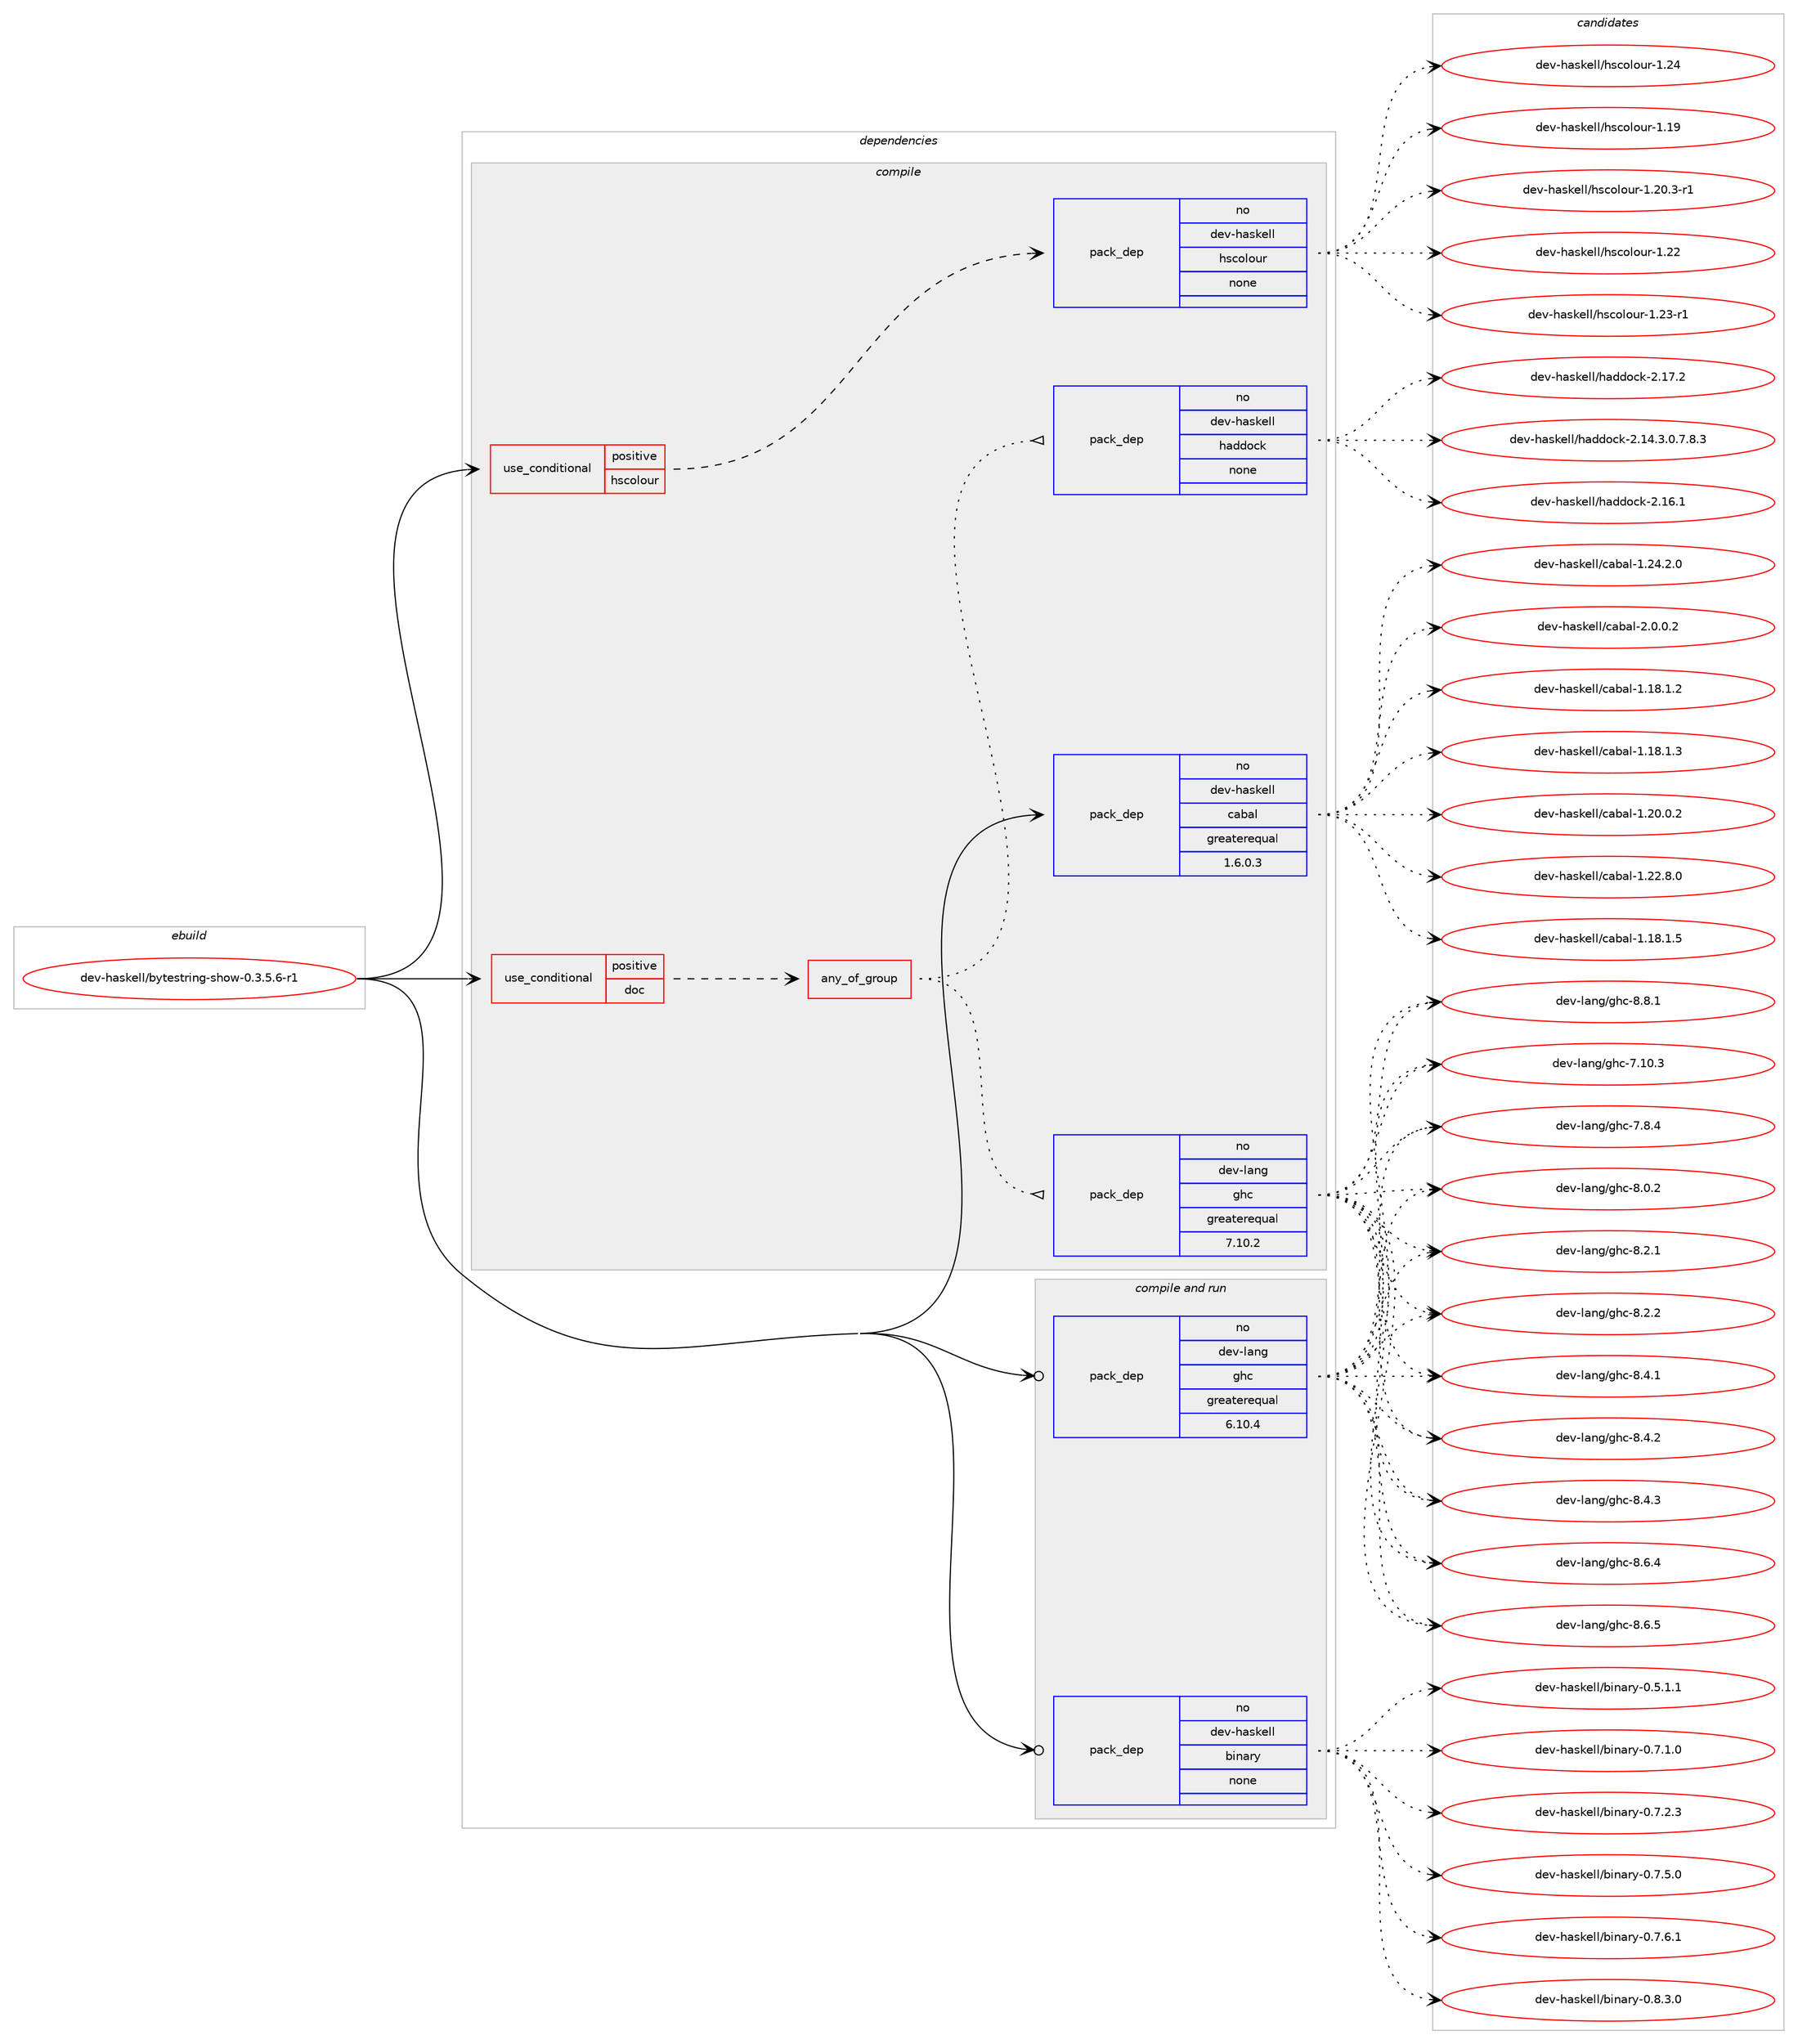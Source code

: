 digraph prolog {

# *************
# Graph options
# *************

newrank=true;
concentrate=true;
compound=true;
graph [rankdir=LR,fontname=Helvetica,fontsize=10,ranksep=1.5];#, ranksep=2.5, nodesep=0.2];
edge  [arrowhead=vee];
node  [fontname=Helvetica,fontsize=10];

# **********
# The ebuild
# **********

subgraph cluster_leftcol {
color=gray;
rank=same;
label=<<i>ebuild</i>>;
id [label="dev-haskell/bytestring-show-0.3.5.6-r1", color=red, width=4, href="../dev-haskell/bytestring-show-0.3.5.6-r1.svg"];
}

# ****************
# The dependencies
# ****************

subgraph cluster_midcol {
color=gray;
label=<<i>dependencies</i>>;
subgraph cluster_compile {
fillcolor="#eeeeee";
style=filled;
label=<<i>compile</i>>;
subgraph cond124989 {
dependency527894 [label=<<TABLE BORDER="0" CELLBORDER="1" CELLSPACING="0" CELLPADDING="4"><TR><TD ROWSPAN="3" CELLPADDING="10">use_conditional</TD></TR><TR><TD>positive</TD></TR><TR><TD>doc</TD></TR></TABLE>>, shape=none, color=red];
subgraph any9572 {
dependency527895 [label=<<TABLE BORDER="0" CELLBORDER="1" CELLSPACING="0" CELLPADDING="4"><TR><TD CELLPADDING="10">any_of_group</TD></TR></TABLE>>, shape=none, color=red];subgraph pack392976 {
dependency527896 [label=<<TABLE BORDER="0" CELLBORDER="1" CELLSPACING="0" CELLPADDING="4" WIDTH="220"><TR><TD ROWSPAN="6" CELLPADDING="30">pack_dep</TD></TR><TR><TD WIDTH="110">no</TD></TR><TR><TD>dev-haskell</TD></TR><TR><TD>haddock</TD></TR><TR><TD>none</TD></TR><TR><TD></TD></TR></TABLE>>, shape=none, color=blue];
}
dependency527895:e -> dependency527896:w [weight=20,style="dotted",arrowhead="oinv"];
subgraph pack392977 {
dependency527897 [label=<<TABLE BORDER="0" CELLBORDER="1" CELLSPACING="0" CELLPADDING="4" WIDTH="220"><TR><TD ROWSPAN="6" CELLPADDING="30">pack_dep</TD></TR><TR><TD WIDTH="110">no</TD></TR><TR><TD>dev-lang</TD></TR><TR><TD>ghc</TD></TR><TR><TD>greaterequal</TD></TR><TR><TD>7.10.2</TD></TR></TABLE>>, shape=none, color=blue];
}
dependency527895:e -> dependency527897:w [weight=20,style="dotted",arrowhead="oinv"];
}
dependency527894:e -> dependency527895:w [weight=20,style="dashed",arrowhead="vee"];
}
id:e -> dependency527894:w [weight=20,style="solid",arrowhead="vee"];
subgraph cond124990 {
dependency527898 [label=<<TABLE BORDER="0" CELLBORDER="1" CELLSPACING="0" CELLPADDING="4"><TR><TD ROWSPAN="3" CELLPADDING="10">use_conditional</TD></TR><TR><TD>positive</TD></TR><TR><TD>hscolour</TD></TR></TABLE>>, shape=none, color=red];
subgraph pack392978 {
dependency527899 [label=<<TABLE BORDER="0" CELLBORDER="1" CELLSPACING="0" CELLPADDING="4" WIDTH="220"><TR><TD ROWSPAN="6" CELLPADDING="30">pack_dep</TD></TR><TR><TD WIDTH="110">no</TD></TR><TR><TD>dev-haskell</TD></TR><TR><TD>hscolour</TD></TR><TR><TD>none</TD></TR><TR><TD></TD></TR></TABLE>>, shape=none, color=blue];
}
dependency527898:e -> dependency527899:w [weight=20,style="dashed",arrowhead="vee"];
}
id:e -> dependency527898:w [weight=20,style="solid",arrowhead="vee"];
subgraph pack392979 {
dependency527900 [label=<<TABLE BORDER="0" CELLBORDER="1" CELLSPACING="0" CELLPADDING="4" WIDTH="220"><TR><TD ROWSPAN="6" CELLPADDING="30">pack_dep</TD></TR><TR><TD WIDTH="110">no</TD></TR><TR><TD>dev-haskell</TD></TR><TR><TD>cabal</TD></TR><TR><TD>greaterequal</TD></TR><TR><TD>1.6.0.3</TD></TR></TABLE>>, shape=none, color=blue];
}
id:e -> dependency527900:w [weight=20,style="solid",arrowhead="vee"];
}
subgraph cluster_compileandrun {
fillcolor="#eeeeee";
style=filled;
label=<<i>compile and run</i>>;
subgraph pack392980 {
dependency527901 [label=<<TABLE BORDER="0" CELLBORDER="1" CELLSPACING="0" CELLPADDING="4" WIDTH="220"><TR><TD ROWSPAN="6" CELLPADDING="30">pack_dep</TD></TR><TR><TD WIDTH="110">no</TD></TR><TR><TD>dev-haskell</TD></TR><TR><TD>binary</TD></TR><TR><TD>none</TD></TR><TR><TD></TD></TR></TABLE>>, shape=none, color=blue];
}
id:e -> dependency527901:w [weight=20,style="solid",arrowhead="odotvee"];
subgraph pack392981 {
dependency527902 [label=<<TABLE BORDER="0" CELLBORDER="1" CELLSPACING="0" CELLPADDING="4" WIDTH="220"><TR><TD ROWSPAN="6" CELLPADDING="30">pack_dep</TD></TR><TR><TD WIDTH="110">no</TD></TR><TR><TD>dev-lang</TD></TR><TR><TD>ghc</TD></TR><TR><TD>greaterequal</TD></TR><TR><TD>6.10.4</TD></TR></TABLE>>, shape=none, color=blue];
}
id:e -> dependency527902:w [weight=20,style="solid",arrowhead="odotvee"];
}
subgraph cluster_run {
fillcolor="#eeeeee";
style=filled;
label=<<i>run</i>>;
}
}

# **************
# The candidates
# **************

subgraph cluster_choices {
rank=same;
color=gray;
label=<<i>candidates</i>>;

subgraph choice392976 {
color=black;
nodesep=1;
choice1001011184510497115107101108108471049710010011199107455046495246514648465546564651 [label="dev-haskell/haddock-2.14.3.0.7.8.3", color=red, width=4,href="../dev-haskell/haddock-2.14.3.0.7.8.3.svg"];
choice100101118451049711510710110810847104971001001119910745504649544649 [label="dev-haskell/haddock-2.16.1", color=red, width=4,href="../dev-haskell/haddock-2.16.1.svg"];
choice100101118451049711510710110810847104971001001119910745504649554650 [label="dev-haskell/haddock-2.17.2", color=red, width=4,href="../dev-haskell/haddock-2.17.2.svg"];
dependency527896:e -> choice1001011184510497115107101108108471049710010011199107455046495246514648465546564651:w [style=dotted,weight="100"];
dependency527896:e -> choice100101118451049711510710110810847104971001001119910745504649544649:w [style=dotted,weight="100"];
dependency527896:e -> choice100101118451049711510710110810847104971001001119910745504649554650:w [style=dotted,weight="100"];
}
subgraph choice392977 {
color=black;
nodesep=1;
choice1001011184510897110103471031049945554649484651 [label="dev-lang/ghc-7.10.3", color=red, width=4,href="../dev-lang/ghc-7.10.3.svg"];
choice10010111845108971101034710310499455546564652 [label="dev-lang/ghc-7.8.4", color=red, width=4,href="../dev-lang/ghc-7.8.4.svg"];
choice10010111845108971101034710310499455646484650 [label="dev-lang/ghc-8.0.2", color=red, width=4,href="../dev-lang/ghc-8.0.2.svg"];
choice10010111845108971101034710310499455646504649 [label="dev-lang/ghc-8.2.1", color=red, width=4,href="../dev-lang/ghc-8.2.1.svg"];
choice10010111845108971101034710310499455646504650 [label="dev-lang/ghc-8.2.2", color=red, width=4,href="../dev-lang/ghc-8.2.2.svg"];
choice10010111845108971101034710310499455646524649 [label="dev-lang/ghc-8.4.1", color=red, width=4,href="../dev-lang/ghc-8.4.1.svg"];
choice10010111845108971101034710310499455646524650 [label="dev-lang/ghc-8.4.2", color=red, width=4,href="../dev-lang/ghc-8.4.2.svg"];
choice10010111845108971101034710310499455646524651 [label="dev-lang/ghc-8.4.3", color=red, width=4,href="../dev-lang/ghc-8.4.3.svg"];
choice10010111845108971101034710310499455646544652 [label="dev-lang/ghc-8.6.4", color=red, width=4,href="../dev-lang/ghc-8.6.4.svg"];
choice10010111845108971101034710310499455646544653 [label="dev-lang/ghc-8.6.5", color=red, width=4,href="../dev-lang/ghc-8.6.5.svg"];
choice10010111845108971101034710310499455646564649 [label="dev-lang/ghc-8.8.1", color=red, width=4,href="../dev-lang/ghc-8.8.1.svg"];
dependency527897:e -> choice1001011184510897110103471031049945554649484651:w [style=dotted,weight="100"];
dependency527897:e -> choice10010111845108971101034710310499455546564652:w [style=dotted,weight="100"];
dependency527897:e -> choice10010111845108971101034710310499455646484650:w [style=dotted,weight="100"];
dependency527897:e -> choice10010111845108971101034710310499455646504649:w [style=dotted,weight="100"];
dependency527897:e -> choice10010111845108971101034710310499455646504650:w [style=dotted,weight="100"];
dependency527897:e -> choice10010111845108971101034710310499455646524649:w [style=dotted,weight="100"];
dependency527897:e -> choice10010111845108971101034710310499455646524650:w [style=dotted,weight="100"];
dependency527897:e -> choice10010111845108971101034710310499455646524651:w [style=dotted,weight="100"];
dependency527897:e -> choice10010111845108971101034710310499455646544652:w [style=dotted,weight="100"];
dependency527897:e -> choice10010111845108971101034710310499455646544653:w [style=dotted,weight="100"];
dependency527897:e -> choice10010111845108971101034710310499455646564649:w [style=dotted,weight="100"];
}
subgraph choice392978 {
color=black;
nodesep=1;
choice100101118451049711510710110810847104115991111081111171144549464957 [label="dev-haskell/hscolour-1.19", color=red, width=4,href="../dev-haskell/hscolour-1.19.svg"];
choice10010111845104971151071011081084710411599111108111117114454946504846514511449 [label="dev-haskell/hscolour-1.20.3-r1", color=red, width=4,href="../dev-haskell/hscolour-1.20.3-r1.svg"];
choice100101118451049711510710110810847104115991111081111171144549465050 [label="dev-haskell/hscolour-1.22", color=red, width=4,href="../dev-haskell/hscolour-1.22.svg"];
choice1001011184510497115107101108108471041159911110811111711445494650514511449 [label="dev-haskell/hscolour-1.23-r1", color=red, width=4,href="../dev-haskell/hscolour-1.23-r1.svg"];
choice100101118451049711510710110810847104115991111081111171144549465052 [label="dev-haskell/hscolour-1.24", color=red, width=4,href="../dev-haskell/hscolour-1.24.svg"];
dependency527899:e -> choice100101118451049711510710110810847104115991111081111171144549464957:w [style=dotted,weight="100"];
dependency527899:e -> choice10010111845104971151071011081084710411599111108111117114454946504846514511449:w [style=dotted,weight="100"];
dependency527899:e -> choice100101118451049711510710110810847104115991111081111171144549465050:w [style=dotted,weight="100"];
dependency527899:e -> choice1001011184510497115107101108108471041159911110811111711445494650514511449:w [style=dotted,weight="100"];
dependency527899:e -> choice100101118451049711510710110810847104115991111081111171144549465052:w [style=dotted,weight="100"];
}
subgraph choice392979 {
color=black;
nodesep=1;
choice10010111845104971151071011081084799979897108454946495646494650 [label="dev-haskell/cabal-1.18.1.2", color=red, width=4,href="../dev-haskell/cabal-1.18.1.2.svg"];
choice10010111845104971151071011081084799979897108454946495646494651 [label="dev-haskell/cabal-1.18.1.3", color=red, width=4,href="../dev-haskell/cabal-1.18.1.3.svg"];
choice10010111845104971151071011081084799979897108454946495646494653 [label="dev-haskell/cabal-1.18.1.5", color=red, width=4,href="../dev-haskell/cabal-1.18.1.5.svg"];
choice10010111845104971151071011081084799979897108454946504846484650 [label="dev-haskell/cabal-1.20.0.2", color=red, width=4,href="../dev-haskell/cabal-1.20.0.2.svg"];
choice10010111845104971151071011081084799979897108454946505046564648 [label="dev-haskell/cabal-1.22.8.0", color=red, width=4,href="../dev-haskell/cabal-1.22.8.0.svg"];
choice10010111845104971151071011081084799979897108454946505246504648 [label="dev-haskell/cabal-1.24.2.0", color=red, width=4,href="../dev-haskell/cabal-1.24.2.0.svg"];
choice100101118451049711510710110810847999798971084550464846484650 [label="dev-haskell/cabal-2.0.0.2", color=red, width=4,href="../dev-haskell/cabal-2.0.0.2.svg"];
dependency527900:e -> choice10010111845104971151071011081084799979897108454946495646494650:w [style=dotted,weight="100"];
dependency527900:e -> choice10010111845104971151071011081084799979897108454946495646494651:w [style=dotted,weight="100"];
dependency527900:e -> choice10010111845104971151071011081084799979897108454946495646494653:w [style=dotted,weight="100"];
dependency527900:e -> choice10010111845104971151071011081084799979897108454946504846484650:w [style=dotted,weight="100"];
dependency527900:e -> choice10010111845104971151071011081084799979897108454946505046564648:w [style=dotted,weight="100"];
dependency527900:e -> choice10010111845104971151071011081084799979897108454946505246504648:w [style=dotted,weight="100"];
dependency527900:e -> choice100101118451049711510710110810847999798971084550464846484650:w [style=dotted,weight="100"];
}
subgraph choice392980 {
color=black;
nodesep=1;
choice10010111845104971151071011081084798105110971141214548465346494649 [label="dev-haskell/binary-0.5.1.1", color=red, width=4,href="../dev-haskell/binary-0.5.1.1.svg"];
choice10010111845104971151071011081084798105110971141214548465546494648 [label="dev-haskell/binary-0.7.1.0", color=red, width=4,href="../dev-haskell/binary-0.7.1.0.svg"];
choice10010111845104971151071011081084798105110971141214548465546504651 [label="dev-haskell/binary-0.7.2.3", color=red, width=4,href="../dev-haskell/binary-0.7.2.3.svg"];
choice10010111845104971151071011081084798105110971141214548465546534648 [label="dev-haskell/binary-0.7.5.0", color=red, width=4,href="../dev-haskell/binary-0.7.5.0.svg"];
choice10010111845104971151071011081084798105110971141214548465546544649 [label="dev-haskell/binary-0.7.6.1", color=red, width=4,href="../dev-haskell/binary-0.7.6.1.svg"];
choice10010111845104971151071011081084798105110971141214548465646514648 [label="dev-haskell/binary-0.8.3.0", color=red, width=4,href="../dev-haskell/binary-0.8.3.0.svg"];
dependency527901:e -> choice10010111845104971151071011081084798105110971141214548465346494649:w [style=dotted,weight="100"];
dependency527901:e -> choice10010111845104971151071011081084798105110971141214548465546494648:w [style=dotted,weight="100"];
dependency527901:e -> choice10010111845104971151071011081084798105110971141214548465546504651:w [style=dotted,weight="100"];
dependency527901:e -> choice10010111845104971151071011081084798105110971141214548465546534648:w [style=dotted,weight="100"];
dependency527901:e -> choice10010111845104971151071011081084798105110971141214548465546544649:w [style=dotted,weight="100"];
dependency527901:e -> choice10010111845104971151071011081084798105110971141214548465646514648:w [style=dotted,weight="100"];
}
subgraph choice392981 {
color=black;
nodesep=1;
choice1001011184510897110103471031049945554649484651 [label="dev-lang/ghc-7.10.3", color=red, width=4,href="../dev-lang/ghc-7.10.3.svg"];
choice10010111845108971101034710310499455546564652 [label="dev-lang/ghc-7.8.4", color=red, width=4,href="../dev-lang/ghc-7.8.4.svg"];
choice10010111845108971101034710310499455646484650 [label="dev-lang/ghc-8.0.2", color=red, width=4,href="../dev-lang/ghc-8.0.2.svg"];
choice10010111845108971101034710310499455646504649 [label="dev-lang/ghc-8.2.1", color=red, width=4,href="../dev-lang/ghc-8.2.1.svg"];
choice10010111845108971101034710310499455646504650 [label="dev-lang/ghc-8.2.2", color=red, width=4,href="../dev-lang/ghc-8.2.2.svg"];
choice10010111845108971101034710310499455646524649 [label="dev-lang/ghc-8.4.1", color=red, width=4,href="../dev-lang/ghc-8.4.1.svg"];
choice10010111845108971101034710310499455646524650 [label="dev-lang/ghc-8.4.2", color=red, width=4,href="../dev-lang/ghc-8.4.2.svg"];
choice10010111845108971101034710310499455646524651 [label="dev-lang/ghc-8.4.3", color=red, width=4,href="../dev-lang/ghc-8.4.3.svg"];
choice10010111845108971101034710310499455646544652 [label="dev-lang/ghc-8.6.4", color=red, width=4,href="../dev-lang/ghc-8.6.4.svg"];
choice10010111845108971101034710310499455646544653 [label="dev-lang/ghc-8.6.5", color=red, width=4,href="../dev-lang/ghc-8.6.5.svg"];
choice10010111845108971101034710310499455646564649 [label="dev-lang/ghc-8.8.1", color=red, width=4,href="../dev-lang/ghc-8.8.1.svg"];
dependency527902:e -> choice1001011184510897110103471031049945554649484651:w [style=dotted,weight="100"];
dependency527902:e -> choice10010111845108971101034710310499455546564652:w [style=dotted,weight="100"];
dependency527902:e -> choice10010111845108971101034710310499455646484650:w [style=dotted,weight="100"];
dependency527902:e -> choice10010111845108971101034710310499455646504649:w [style=dotted,weight="100"];
dependency527902:e -> choice10010111845108971101034710310499455646504650:w [style=dotted,weight="100"];
dependency527902:e -> choice10010111845108971101034710310499455646524649:w [style=dotted,weight="100"];
dependency527902:e -> choice10010111845108971101034710310499455646524650:w [style=dotted,weight="100"];
dependency527902:e -> choice10010111845108971101034710310499455646524651:w [style=dotted,weight="100"];
dependency527902:e -> choice10010111845108971101034710310499455646544652:w [style=dotted,weight="100"];
dependency527902:e -> choice10010111845108971101034710310499455646544653:w [style=dotted,weight="100"];
dependency527902:e -> choice10010111845108971101034710310499455646564649:w [style=dotted,weight="100"];
}
}

}
